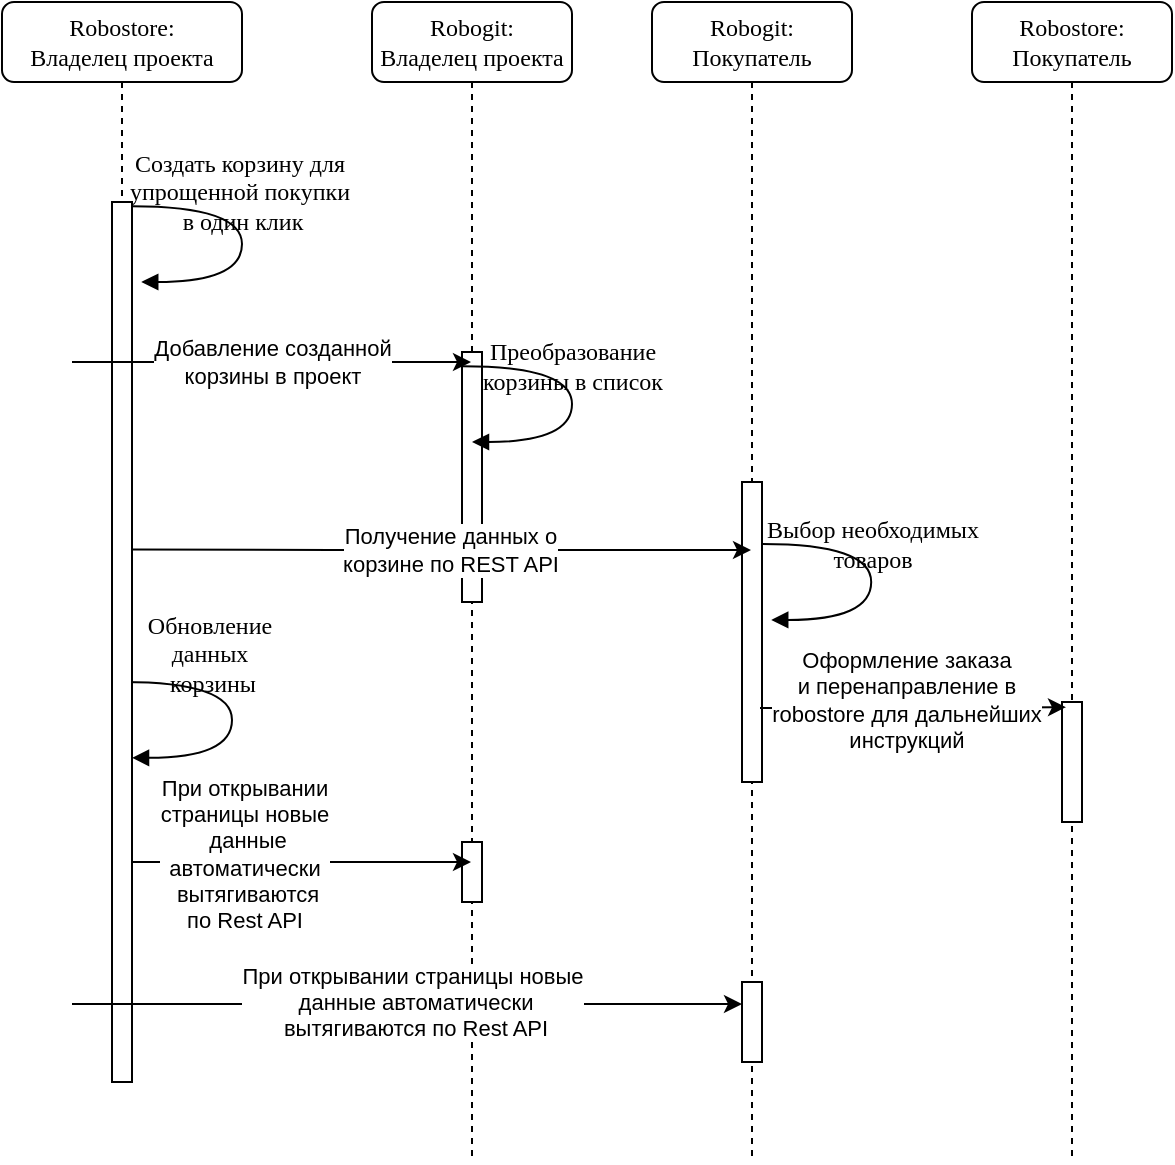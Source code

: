 <mxfile version="13.7.9" type="device"><diagram name="Page-1" id="13e1069c-82ec-6db2-03f1-153e76fe0fe0"><mxGraphModel dx="1422" dy="757" grid="1" gridSize="10" guides="1" tooltips="1" connect="1" arrows="1" fold="1" page="1" pageScale="1" pageWidth="1100" pageHeight="850" background="#ffffff" math="0" shadow="0"><root><mxCell id="0"/><mxCell id="1" parent="0"/><mxCell id="7baba1c4bc27f4b0-2" value="Robogit:&lt;br&gt;Владелец проекта" style="shape=umlLifeline;perimeter=lifelinePerimeter;whiteSpace=wrap;html=1;container=1;collapsible=0;recursiveResize=0;outlineConnect=0;rounded=1;shadow=0;comic=0;labelBackgroundColor=none;strokeWidth=1;fontFamily=Verdana;fontSize=12;align=center;" parent="1" vertex="1"><mxGeometry x="300" y="80" width="100" height="580" as="geometry"/></mxCell><mxCell id="7baba1c4bc27f4b0-10" value="" style="html=1;points=[];perimeter=orthogonalPerimeter;rounded=0;shadow=0;comic=0;labelBackgroundColor=none;strokeWidth=1;fontFamily=Verdana;fontSize=12;align=center;" parent="7baba1c4bc27f4b0-2" vertex="1"><mxGeometry x="45" y="175" width="10" height="125" as="geometry"/></mxCell><mxCell id="e2a1ooIe2jhxKVlyj-77-25" value="" style="html=1;points=[];perimeter=orthogonalPerimeter;rounded=0;shadow=0;comic=0;labelBackgroundColor=none;strokeWidth=1;fontFamily=Verdana;fontSize=12;align=center;" vertex="1" parent="7baba1c4bc27f4b0-2"><mxGeometry x="45" y="420" width="10" height="30" as="geometry"/></mxCell><mxCell id="7baba1c4bc27f4b0-3" value="Robogit:&lt;br&gt;Покупатель" style="shape=umlLifeline;perimeter=lifelinePerimeter;whiteSpace=wrap;html=1;container=1;collapsible=0;recursiveResize=0;outlineConnect=0;rounded=1;shadow=0;comic=0;labelBackgroundColor=none;strokeWidth=1;fontFamily=Verdana;fontSize=12;align=center;" parent="1" vertex="1"><mxGeometry x="440" y="80" width="100" height="580" as="geometry"/></mxCell><mxCell id="7baba1c4bc27f4b0-13" value="" style="html=1;points=[];perimeter=orthogonalPerimeter;rounded=0;shadow=0;comic=0;labelBackgroundColor=none;strokeWidth=1;fontFamily=Verdana;fontSize=12;align=center;" parent="7baba1c4bc27f4b0-3" vertex="1"><mxGeometry x="45" y="240" width="10" height="150" as="geometry"/></mxCell><mxCell id="e2a1ooIe2jhxKVlyj-77-23" value="" style="html=1;points=[];perimeter=orthogonalPerimeter;rounded=0;shadow=0;comic=0;labelBackgroundColor=none;strokeWidth=1;fontFamily=Verdana;fontSize=12;align=center;" vertex="1" parent="7baba1c4bc27f4b0-3"><mxGeometry x="45" y="490" width="10" height="40" as="geometry"/></mxCell><mxCell id="7baba1c4bc27f4b0-4" value="Robostore:&lt;br&gt;Покупатель" style="shape=umlLifeline;perimeter=lifelinePerimeter;whiteSpace=wrap;html=1;container=1;collapsible=0;recursiveResize=0;outlineConnect=0;rounded=1;shadow=0;comic=0;labelBackgroundColor=none;strokeWidth=1;fontFamily=Verdana;fontSize=12;align=center;" parent="1" vertex="1"><mxGeometry x="600" y="80" width="100" height="580" as="geometry"/></mxCell><mxCell id="7baba1c4bc27f4b0-16" value="" style="html=1;points=[];perimeter=orthogonalPerimeter;rounded=0;shadow=0;comic=0;labelBackgroundColor=none;strokeWidth=1;fontFamily=Verdana;fontSize=12;align=center;" parent="7baba1c4bc27f4b0-4" vertex="1"><mxGeometry x="45" y="350" width="10" height="60" as="geometry"/></mxCell><mxCell id="7baba1c4bc27f4b0-8" value="Robostore:&lt;br&gt;Владелец проекта" style="shape=umlLifeline;perimeter=lifelinePerimeter;whiteSpace=wrap;html=1;container=0;collapsible=0;recursiveResize=0;outlineConnect=0;rounded=1;shadow=0;comic=0;labelBackgroundColor=none;strokeWidth=1;fontFamily=Verdana;fontSize=12;align=center;size=40;" parent="1" vertex="1"><mxGeometry x="115" y="80" width="120" height="505" as="geometry"/></mxCell><mxCell id="e2a1ooIe2jhxKVlyj-77-2" value="Создать корзину для&amp;nbsp;&lt;br&gt;упрощенной покупки&amp;nbsp;&lt;br&gt;в один клик" style="html=1;verticalAlign=bottom;endArrow=block;labelBackgroundColor=none;fontFamily=Verdana;fontSize=12;elbow=vertical;edgeStyle=orthogonalEdgeStyle;curved=1;entryX=1;entryY=0.286;entryPerimeter=0;exitX=1.038;exitY=0.345;exitPerimeter=0;" edge="1" parent="1"><mxGeometry relative="1" as="geometry"><mxPoint x="180.0" y="182.08" as="sourcePoint"/><mxPoint x="184.62" y="220" as="targetPoint"/><Array as="points"><mxPoint x="235" y="182"/><mxPoint x="235" y="220"/></Array></mxGeometry></mxCell><mxCell id="e2a1ooIe2jhxKVlyj-77-4" value="Преобразование &lt;br&gt;корзины в список" style="html=1;verticalAlign=bottom;endArrow=block;labelBackgroundColor=none;fontFamily=Verdana;fontSize=12;elbow=vertical;edgeStyle=orthogonalEdgeStyle;curved=1;entryX=1;entryY=0.286;entryPerimeter=0;exitX=1.038;exitY=0.345;exitPerimeter=0;" edge="1" parent="1"><mxGeometry relative="1" as="geometry"><mxPoint x="345.38" y="262.08" as="sourcePoint"/><mxPoint x="350" y="300" as="targetPoint"/><Array as="points"><mxPoint x="400" y="261.98"/><mxPoint x="400" y="299.98"/></Array></mxGeometry></mxCell><mxCell id="e2a1ooIe2jhxKVlyj-77-8" value="" style="endArrow=classic;html=1;exitX=0.9;exitY=0.395;exitDx=0;exitDy=0;exitPerimeter=0;" edge="1" parent="1" source="7baba1c4bc27f4b0-9" target="7baba1c4bc27f4b0-3"><mxGeometry width="50" height="50" relative="1" as="geometry"><mxPoint x="150" y="390" as="sourcePoint"/><mxPoint x="200" y="340" as="targetPoint"/><Array as="points"><mxPoint x="290" y="354"/></Array></mxGeometry></mxCell><mxCell id="e2a1ooIe2jhxKVlyj-77-9" value="Получение данных о&lt;br&gt;корзине по REST API" style="edgeLabel;html=1;align=center;verticalAlign=middle;resizable=0;points=[];" vertex="1" connectable="0" parent="e2a1ooIe2jhxKVlyj-77-8"><mxGeometry x="0.323" relative="1" as="geometry"><mxPoint x="-46" as="offset"/></mxGeometry></mxCell><mxCell id="e2a1ooIe2jhxKVlyj-77-10" value="Выбор необходимых&lt;br&gt;товаров" style="html=1;verticalAlign=bottom;endArrow=block;labelBackgroundColor=none;fontFamily=Verdana;fontSize=12;elbow=vertical;edgeStyle=orthogonalEdgeStyle;curved=1;entryX=1;entryY=0.286;entryPerimeter=0;exitX=1.038;exitY=0.345;exitPerimeter=0;" edge="1" parent="1"><mxGeometry relative="1" as="geometry"><mxPoint x="495.0" y="351.04" as="sourcePoint"/><mxPoint x="499.62" y="388.96" as="targetPoint"/><Array as="points"><mxPoint x="549.62" y="350.94"/><mxPoint x="549.62" y="388.94"/></Array></mxGeometry></mxCell><mxCell id="e2a1ooIe2jhxKVlyj-77-6" value="" style="endArrow=classic;html=1;entryX=0.2;entryY=0.043;entryDx=0;entryDy=0;entryPerimeter=0;" edge="1" parent="1" target="7baba1c4bc27f4b0-16"><mxGeometry width="50" height="50" relative="1" as="geometry"><mxPoint x="494" y="433" as="sourcePoint"/><mxPoint x="540" y="290" as="targetPoint"/><Array as="points"><mxPoint x="580" y="433"/></Array></mxGeometry></mxCell><mxCell id="e2a1ooIe2jhxKVlyj-77-7" value="Оформление заказа&lt;br&gt;и перенаправление в&lt;br&gt;robostore для дальнейших&lt;br&gt;инструкций" style="edgeLabel;html=1;align=center;verticalAlign=middle;resizable=0;points=[];" vertex="1" connectable="0" parent="e2a1ooIe2jhxKVlyj-77-6"><mxGeometry x="-0.283" y="2" relative="1" as="geometry"><mxPoint x="18.1" y="-2.3" as="offset"/></mxGeometry></mxCell><mxCell id="e2a1ooIe2jhxKVlyj-77-22" value="" style="endArrow=classic;html=1;" edge="1" parent="1" source="7baba1c4bc27f4b0-9" target="7baba1c4bc27f4b0-2"><mxGeometry width="50" height="50" relative="1" as="geometry"><mxPoint x="150" y="450" as="sourcePoint"/><mxPoint x="200" y="400" as="targetPoint"/><Array as="points"><mxPoint x="210" y="510"/></Array></mxGeometry></mxCell><mxCell id="e2a1ooIe2jhxKVlyj-77-24" value="Обновление&amp;nbsp;&lt;br&gt;данных&amp;nbsp;&lt;br&gt;корзины" style="html=1;verticalAlign=bottom;endArrow=block;labelBackgroundColor=none;fontFamily=Verdana;fontSize=12;elbow=vertical;edgeStyle=orthogonalEdgeStyle;curved=1;entryX=1;entryY=0.286;entryPerimeter=0;exitX=1.038;exitY=0.345;exitPerimeter=0;" edge="1" parent="1"><mxGeometry x="-0.374" y="-10" relative="1" as="geometry"><mxPoint x="175.4" y="420.0" as="sourcePoint"/><mxPoint x="180.02" y="457.92" as="targetPoint"/><Array as="points"><mxPoint x="230" y="420"/><mxPoint x="230" y="458"/></Array><mxPoint as="offset"/></mxGeometry></mxCell><mxCell id="7baba1c4bc27f4b0-9" value="" style="html=1;points=[];perimeter=orthogonalPerimeter;rounded=0;shadow=0;comic=0;labelBackgroundColor=none;strokeWidth=1;fontFamily=Verdana;fontSize=12;align=center;" parent="1" vertex="1"><mxGeometry x="170" y="180" width="10" height="440" as="geometry"/></mxCell><mxCell id="e2a1ooIe2jhxKVlyj-77-3" value="Добавление созданной&lt;br&gt;корзины в проект" style="endArrow=classic;html=1;" edge="1" parent="1" target="7baba1c4bc27f4b0-2"><mxGeometry x="100" y="80" width="50" height="50" as="geometry"><mxPoint x="150" y="260" as="sourcePoint"/><mxPoint x="200" y="210" as="targetPoint"/></mxGeometry></mxCell><mxCell id="e2a1ooIe2jhxKVlyj-77-26" value="" style="endArrow=classic;html=1;" edge="1" parent="1"><mxGeometry x="100" y="91" width="50" height="50" as="geometry"><mxPoint x="150" y="581" as="sourcePoint"/><mxPoint x="485" y="581" as="targetPoint"/></mxGeometry></mxCell><mxCell id="e2a1ooIe2jhxKVlyj-77-28" value="При открывании страницы новые&lt;br&gt;&amp;nbsp;данные автоматически&lt;br&gt;&amp;nbsp;вытягиваются по Rest API" style="edgeLabel;html=1;align=center;verticalAlign=middle;resizable=0;points=[];" vertex="1" connectable="0" parent="e2a1ooIe2jhxKVlyj-77-26"><mxGeometry x="-0.487" y="1" relative="1" as="geometry"><mxPoint x="84" as="offset"/></mxGeometry></mxCell><mxCell id="e2a1ooIe2jhxKVlyj-77-29" value="При открывании &lt;br&gt;страницы новые&lt;br&gt;&amp;nbsp;данные &lt;br&gt;автоматически&lt;br&gt;&amp;nbsp;вытягиваются&lt;br&gt;по Rest API" style="edgeLabel;html=1;align=center;verticalAlign=middle;resizable=0;points=[];" vertex="1" connectable="0" parent="1"><mxGeometry x="230" y="510" as="geometry"><mxPoint x="6" y="-4" as="offset"/></mxGeometry></mxCell></root></mxGraphModel></diagram></mxfile>
